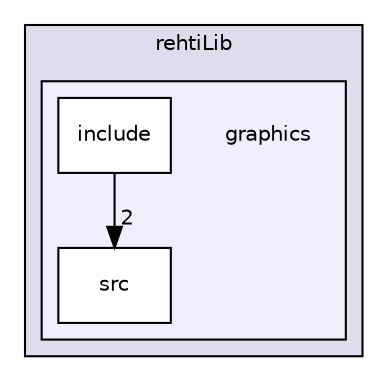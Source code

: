 digraph "graphics" {
  compound=true
  node [ fontsize="10", fontname="Helvetica"];
  edge [ labelfontsize="10", labelfontname="Helvetica"];
  subgraph clusterdir_7fa43ed9e3a99b48e16a111b5b91381b {
    graph [ bgcolor="#ddddee", pencolor="black", label="rehtiLib" fontname="Helvetica", fontsize="10", URL="dir_7fa43ed9e3a99b48e16a111b5b91381b.html"]
  subgraph clusterdir_5311ac799357c12e8d6677b53f5ac4d2 {
    graph [ bgcolor="#eeeeff", pencolor="black", label="" URL="dir_5311ac799357c12e8d6677b53f5ac4d2.html"];
    dir_5311ac799357c12e8d6677b53f5ac4d2 [shape=plaintext label="graphics"];
  dir_4c3796be9a6dd4b68c9d3b345031b93c [shape=box label="include" fillcolor="white" style="filled" URL="dir_4c3796be9a6dd4b68c9d3b345031b93c.html"];
  dir_a50fc75d498db89b7a66709c73938028 [shape=box label="src" fillcolor="white" style="filled" URL="dir_a50fc75d498db89b7a66709c73938028.html"];
  }
  }
  dir_4c3796be9a6dd4b68c9d3b345031b93c->dir_a50fc75d498db89b7a66709c73938028 [headlabel="2", labeldistance=1.5 headhref="dir_000018_000002.html"];
}
